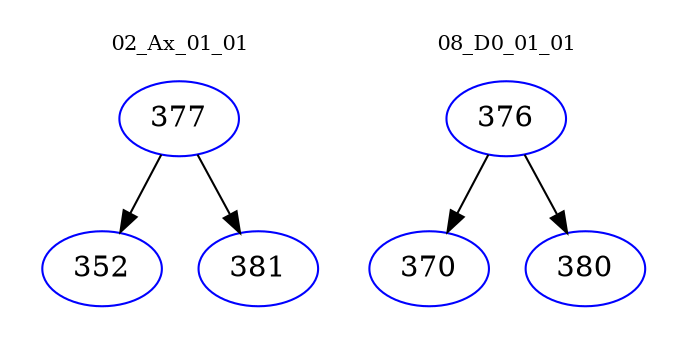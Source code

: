 digraph{
subgraph cluster_0 {
color = white
label = "02_Ax_01_01";
fontsize=10;
T0_377 [label="377", color="blue"]
T0_377 -> T0_352 [color="black"]
T0_352 [label="352", color="blue"]
T0_377 -> T0_381 [color="black"]
T0_381 [label="381", color="blue"]
}
subgraph cluster_1 {
color = white
label = "08_D0_01_01";
fontsize=10;
T1_376 [label="376", color="blue"]
T1_376 -> T1_370 [color="black"]
T1_370 [label="370", color="blue"]
T1_376 -> T1_380 [color="black"]
T1_380 [label="380", color="blue"]
}
}

